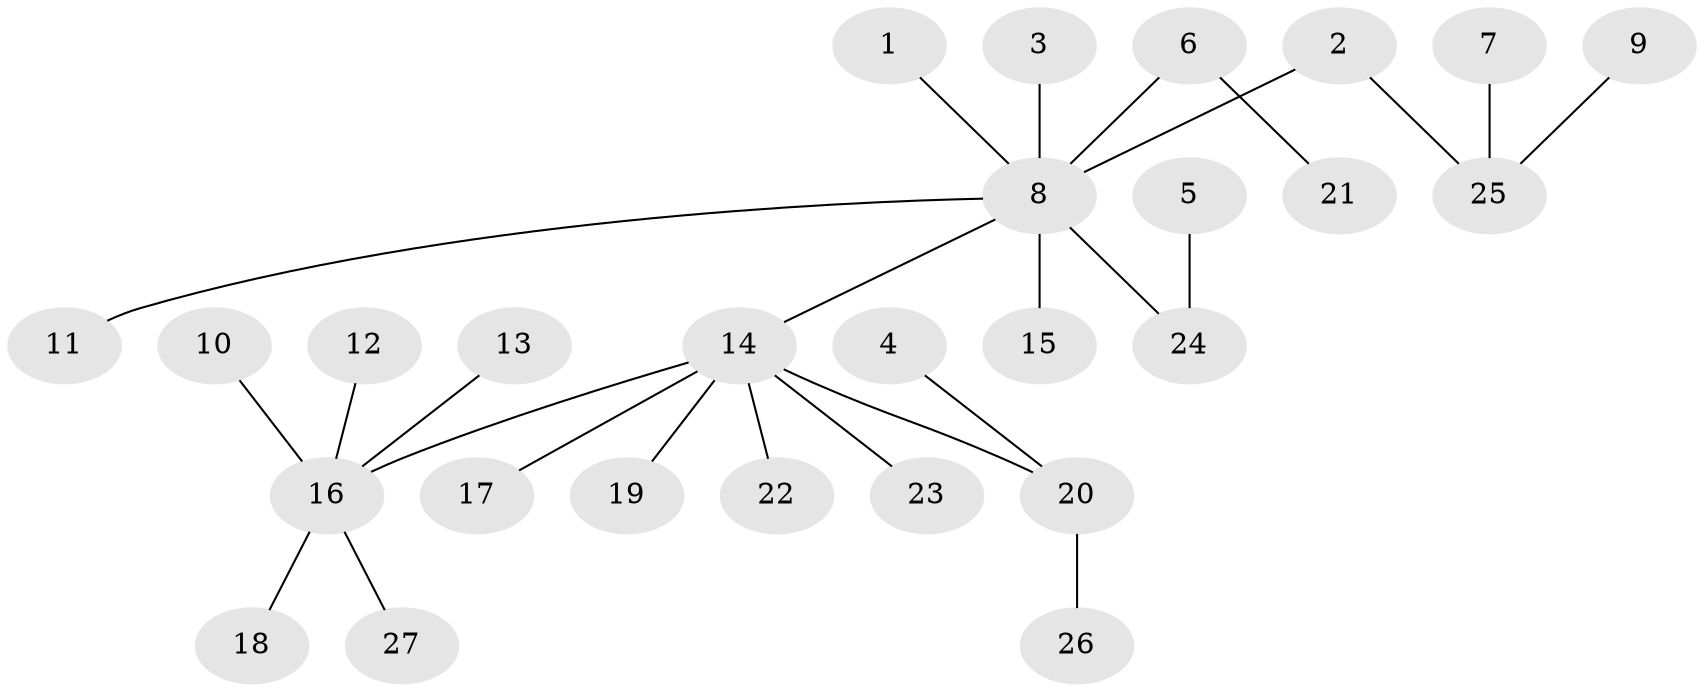 // original degree distribution, {6: 0.038461538461538464, 3: 0.1346153846153846, 1: 0.5384615384615384, 2: 0.19230769230769232, 4: 0.07692307692307693, 5: 0.019230769230769232}
// Generated by graph-tools (version 1.1) at 2025/50/03/09/25 03:50:17]
// undirected, 27 vertices, 26 edges
graph export_dot {
graph [start="1"]
  node [color=gray90,style=filled];
  1;
  2;
  3;
  4;
  5;
  6;
  7;
  8;
  9;
  10;
  11;
  12;
  13;
  14;
  15;
  16;
  17;
  18;
  19;
  20;
  21;
  22;
  23;
  24;
  25;
  26;
  27;
  1 -- 8 [weight=1.0];
  2 -- 8 [weight=1.0];
  2 -- 25 [weight=1.0];
  3 -- 8 [weight=1.0];
  4 -- 20 [weight=1.0];
  5 -- 24 [weight=1.0];
  6 -- 8 [weight=1.0];
  6 -- 21 [weight=1.0];
  7 -- 25 [weight=1.0];
  8 -- 11 [weight=1.0];
  8 -- 14 [weight=1.0];
  8 -- 15 [weight=1.0];
  8 -- 24 [weight=1.0];
  9 -- 25 [weight=1.0];
  10 -- 16 [weight=1.0];
  12 -- 16 [weight=1.0];
  13 -- 16 [weight=1.0];
  14 -- 16 [weight=1.0];
  14 -- 17 [weight=1.0];
  14 -- 19 [weight=1.0];
  14 -- 20 [weight=1.0];
  14 -- 22 [weight=1.0];
  14 -- 23 [weight=1.0];
  16 -- 18 [weight=1.0];
  16 -- 27 [weight=1.0];
  20 -- 26 [weight=1.0];
}
